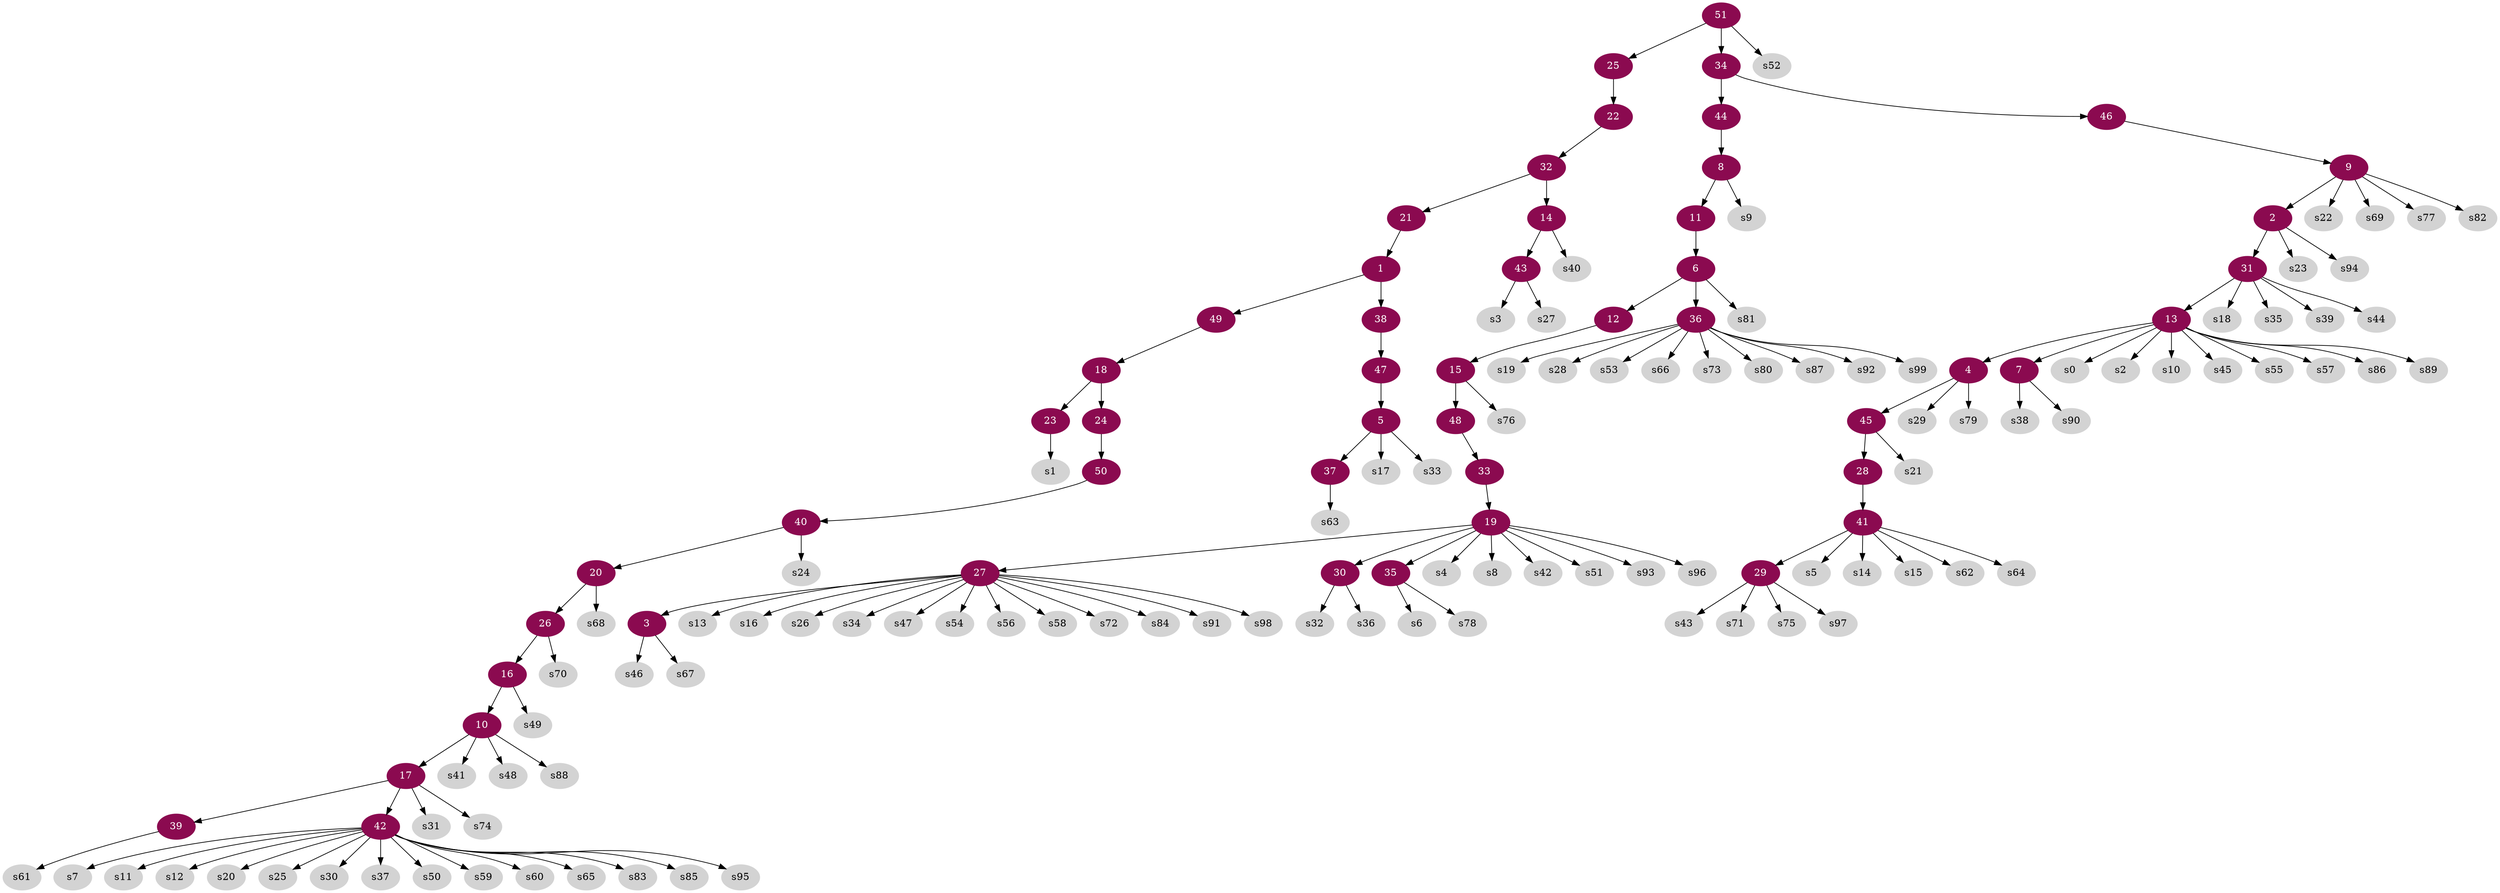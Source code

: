 digraph G {
node [color=deeppink4, style=filled, fontcolor=white];
21 -> 1;
9 -> 2;
27 -> 3;
13 -> 4;
47 -> 5;
11 -> 6;
13 -> 7;
44 -> 8;
46 -> 9;
16 -> 10;
8 -> 11;
6 -> 12;
31 -> 13;
32 -> 14;
12 -> 15;
26 -> 16;
10 -> 17;
49 -> 18;
33 -> 19;
40 -> 20;
32 -> 21;
25 -> 22;
18 -> 23;
18 -> 24;
51 -> 25;
20 -> 26;
19 -> 27;
45 -> 28;
41 -> 29;
19 -> 30;
2 -> 31;
22 -> 32;
48 -> 33;
51 -> 34;
19 -> 35;
6 -> 36;
5 -> 37;
1 -> 38;
17 -> 39;
50 -> 40;
28 -> 41;
17 -> 42;
14 -> 43;
34 -> 44;
4 -> 45;
34 -> 46;
38 -> 47;
15 -> 48;
1 -> 49;
24 -> 50;
node [color=lightgrey, style=filled, fontcolor=black];
2 -> s23;
2 -> s94;
3 -> s46;
3 -> s67;
4 -> s29;
4 -> s79;
5 -> s17;
5 -> s33;
6 -> s81;
7 -> s38;
7 -> s90;
8 -> s9;
9 -> s22;
9 -> s69;
9 -> s77;
9 -> s82;
10 -> s41;
10 -> s48;
10 -> s88;
13 -> s0;
13 -> s2;
13 -> s10;
13 -> s45;
13 -> s55;
13 -> s57;
13 -> s86;
13 -> s89;
14 -> s40;
15 -> s76;
16 -> s49;
17 -> s31;
17 -> s74;
19 -> s4;
19 -> s8;
19 -> s42;
19 -> s51;
19 -> s93;
19 -> s96;
20 -> s68;
23 -> s1;
26 -> s70;
27 -> s13;
27 -> s16;
27 -> s26;
27 -> s34;
27 -> s47;
27 -> s54;
27 -> s56;
27 -> s58;
27 -> s72;
27 -> s84;
27 -> s91;
27 -> s98;
29 -> s43;
29 -> s71;
29 -> s75;
29 -> s97;
30 -> s32;
30 -> s36;
31 -> s18;
31 -> s35;
31 -> s39;
31 -> s44;
35 -> s6;
35 -> s78;
36 -> s19;
36 -> s28;
36 -> s53;
36 -> s66;
36 -> s73;
36 -> s80;
36 -> s87;
36 -> s92;
36 -> s99;
37 -> s63;
39 -> s61;
40 -> s24;
41 -> s5;
41 -> s14;
41 -> s15;
41 -> s62;
41 -> s64;
42 -> s7;
42 -> s11;
42 -> s12;
42 -> s20;
42 -> s25;
42 -> s30;
42 -> s37;
42 -> s50;
42 -> s59;
42 -> s60;
42 -> s65;
42 -> s83;
42 -> s85;
42 -> s95;
43 -> s3;
43 -> s27;
45 -> s21;
51 -> s52;
}
